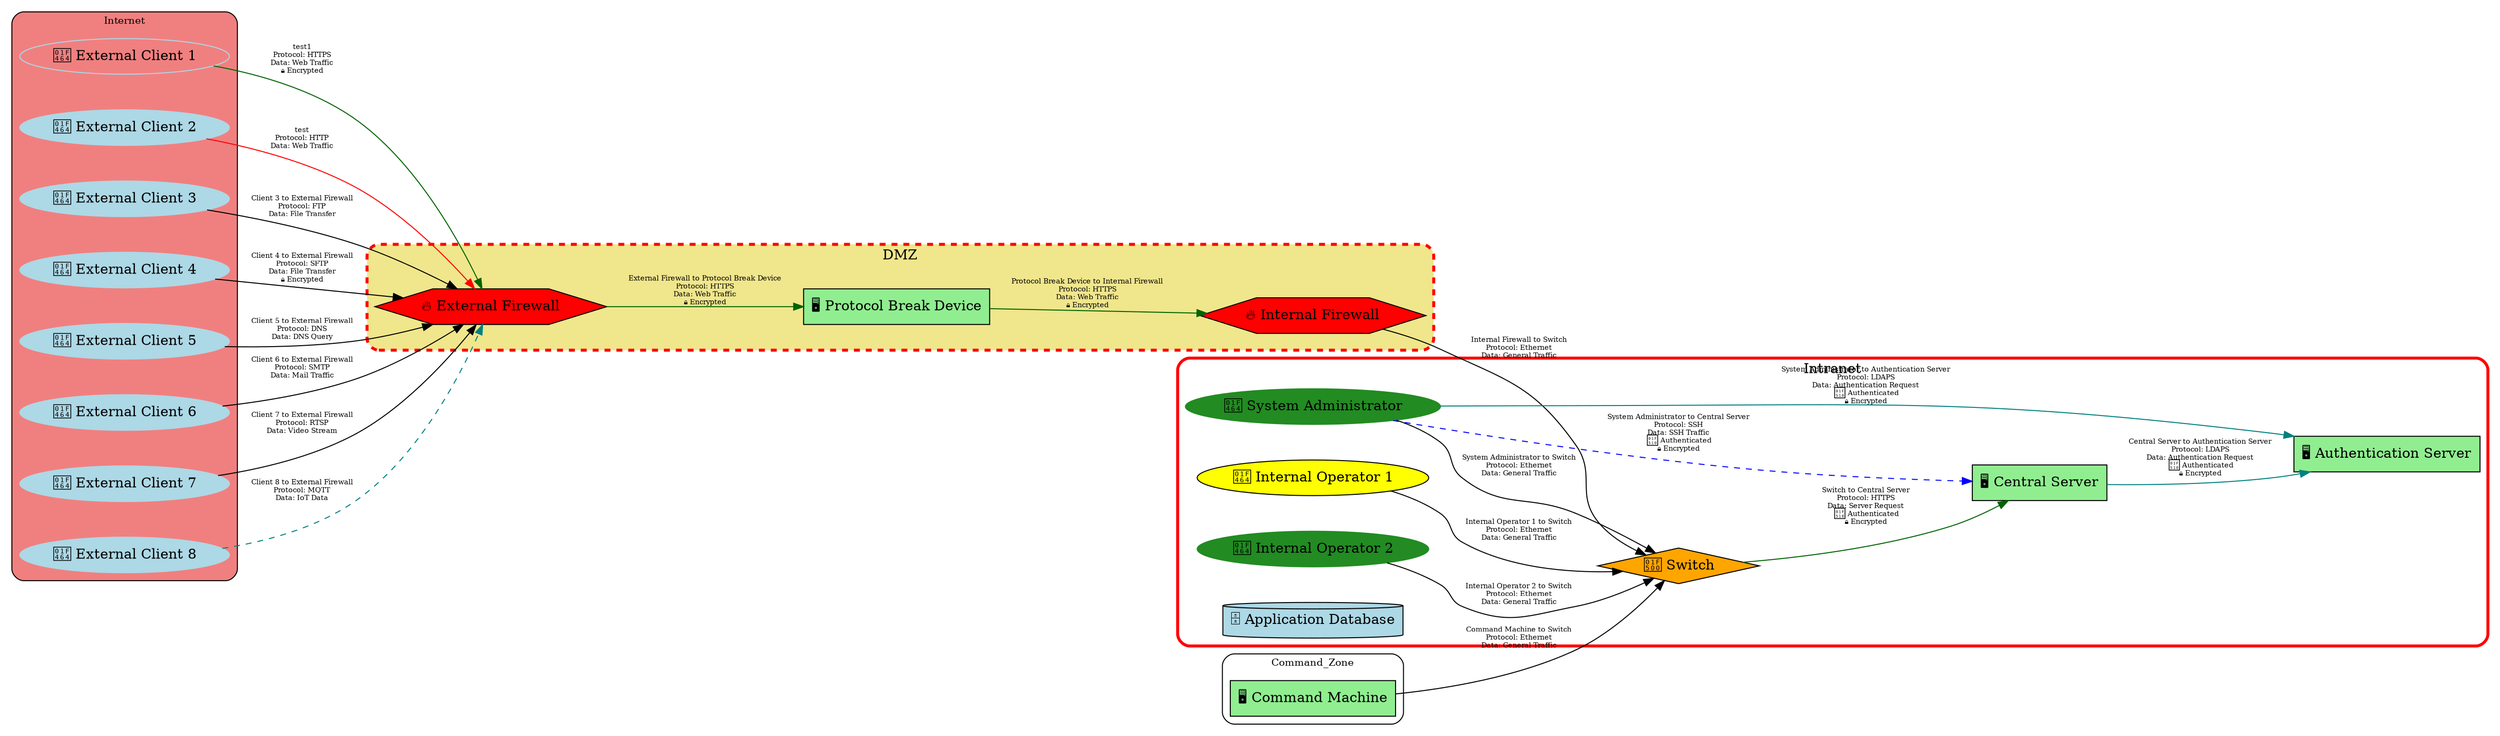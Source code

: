 digraph ThreatModel {
  rankdir=LR;
  node [shape=box, style=filled, fillcolor=lightblue];
  edge [fontsize=10];
  splines=true;
  overlap=false;
  nodesep=0.5;
  ranksep=0.6;
  charset="UTF-8";
  subgraph cluster_Internet {
    label="Internet";
    fontsize=10;
    fillcolor="lightcoral";
    style="rounded,filled";
    color=black;
    "External Client 1" [shape=oval, style="", fillcolor="lightblue", color="lightblue", label="👤 External Client 1"];
    "External Client 2" [shape=oval, style=filled, fillcolor="lightblue", color="lightblue", label="👤 External Client 2"];
    "External Client 3" [shape=oval, style=filled, fillcolor="lightblue", color="lightblue", label="👤 External Client 3"];
    "External Client 4" [shape=oval, style=filled, fillcolor="lightblue", color="lightblue", label="👤 External Client 4"];
    "External Client 5" [shape=oval, style=filled, fillcolor="lightblue", color="lightblue", label="👤 External Client 5"];
    "External Client 6" [shape=oval, style=filled, fillcolor="lightblue", color="lightblue", label="👤 External Client 6"];
    "External Client 7" [shape=oval, style=filled, fillcolor="lightblue", color="lightblue", label="👤 External Client 7"];
    "External Client 8" [shape=oval, style=filled, fillcolor="lightblue", color="lightblue", label="👤 External Client 8"];
  }
  subgraph cluster_DMZ {
    label="DMZ";
    fillcolor="khaki";
    style="rounded,filled";
    color=red;
    penwidth=3;
    style="rounded,filled,dashed";
    "External Firewall" [shape=hexagon, style=filled, fillcolor="red", label="🔥 External Firewall"];
    "Protocol Break Device" [shape=box, style=filled, fillcolor="lightgreen", label="🖥️ Protocol Break Device"];
    "Internal Firewall" [shape=hexagon, style=filled, fillcolor="red", label="🔥 Internal Firewall"];
  }
  subgraph cluster_Intranet {
    label="Intranet";
    style="rounded";
    color=red;
    penwidth=3;
    "Internal Operator 1" [shape=oval, style=filled, fillcolor="yellow", label="👤 Internal Operator 1"];
    "Internal Operator 2" [shape=oval, style=filled, fillcolor="forestgreen", color="forestgreen", label="👤 Internal Operator 2"];
    "System Administrator" [shape=oval, style=filled, fillcolor="forestgreen", color="forestgreen", label="👤 System Administrator"];
    "Switch" [shape=diamond, style=filled, fillcolor="orange", label="🔀 Switch"];
    "Central Server" [shape=box, style=filled, fillcolor="lightgreen", label="🖥️ Central Server"];
    "Application Database" [shape=cylinder, style=filled, fillcolor=lightblue, label="🗄️ Application Database"];
    "Authentication Server" [shape=box, style=filled, fillcolor="lightgreen", label="🖥️ Authentication Server"];
  }
  subgraph cluster_Command_Zone {
    label="Command_Zone";
    fontsize=10;
    style="rounded";
    color=black;
    "Command Machine" [shape=box, style=filled, fillcolor="lightgreen", label="🖥️ Command Machine"];
  }
  "External Client 1" -> "External Firewall" [label="test1\nProtocol: HTTPS\nData: Web Traffic\n🔒 Encrypted", color="darkgreen", style="solid", fontsize=7];
  "External Client 2" -> "External Firewall" [label="test\nProtocol: HTTP\nData: Web Traffic", color="red", style="solid", fontsize=7];
  "External Client 3" -> "External Firewall" [label="Client 3 to External Firewall\nProtocol: FTP\nData: File Transfer", fontsize=7];
  "External Client 4" -> "External Firewall" [label="Client 4 to External Firewall\nProtocol: SFTP\nData: File Transfer\n🔒 Encrypted", fontsize=7];
  "External Client 5" -> "External Firewall" [label="Client 5 to External Firewall\nProtocol: DNS\nData: DNS Query", fontsize=7];
  "External Client 6" -> "External Firewall" [label="Client 6 to External Firewall\nProtocol: SMTP\nData: Mail Traffic", fontsize=7];
  "External Client 7" -> "External Firewall" [label="Client 7 to External Firewall\nProtocol: RTSP\nData: Video Stream", fontsize=7];
  "External Client 8" -> "External Firewall" [label="Client 8 to External Firewall\nProtocol: MQTT\nData: IoT Data", color="teal", style="dashed", fontsize=7];
  "External Firewall" -> "Protocol Break Device" [label="External Firewall to Protocol Break Device\nProtocol: HTTPS\nData: Web Traffic\n🔒 Encrypted", color="darkgreen", style="solid", fontsize=7];
  "Protocol Break Device" -> "Internal Firewall" [label="Protocol Break Device to Internal Firewall\nProtocol: HTTPS\nData: Web Traffic\n🔒 Encrypted", color="darkgreen", style="solid", fontsize=7];
  "Internal Firewall" -> "Switch" [label="Internal Firewall to Switch\nProtocol: Ethernet\nData: General Traffic", fontsize=7];
  "Command Machine" -> "Switch" [label="Command Machine to Switch\nProtocol: Ethernet\nData: General Traffic", fontsize=7];
  "Internal Operator 1" -> "Switch" [label="Internal Operator 1 to Switch\nProtocol: Ethernet\nData: General Traffic", fontsize=7];
  "Internal Operator 2" -> "Switch" [label="Internal Operator 2 to Switch\nProtocol: Ethernet\nData: General Traffic", fontsize=7];
  "System Administrator" -> "Switch" [label="System Administrator to Switch\nProtocol: Ethernet\nData: General Traffic", fontsize=7];
  "Switch" -> "Central Server" [label="Switch to Central Server\nProtocol: HTTPS\nData: Server Request\n🔐 Authenticated\n🔒 Encrypted", color="darkgreen", style="solid", fontsize=7];
  "System Administrator" -> "Central Server" [label="System Administrator to Central Server\nProtocol: SSH\nData: SSH Traffic\n🔐 Authenticated\n🔒 Encrypted", color="blue", style="dashed", fontsize=7];
  "System Administrator" -> "Authentication Server" [label="System Administrator to Authentication Server\nProtocol: LDAPS\nData: Authentication Request\n🔐 Authenticated\n🔒 Encrypted", color="teal", fontsize=7];
  "Central Server" -> "Authentication Server" [label="Central Server to Authentication Server\nProtocol: LDAPS\nData: Authentication Request\n🔐 Authenticated\n🔒 Encrypted", color="teal", fontsize=7];
}